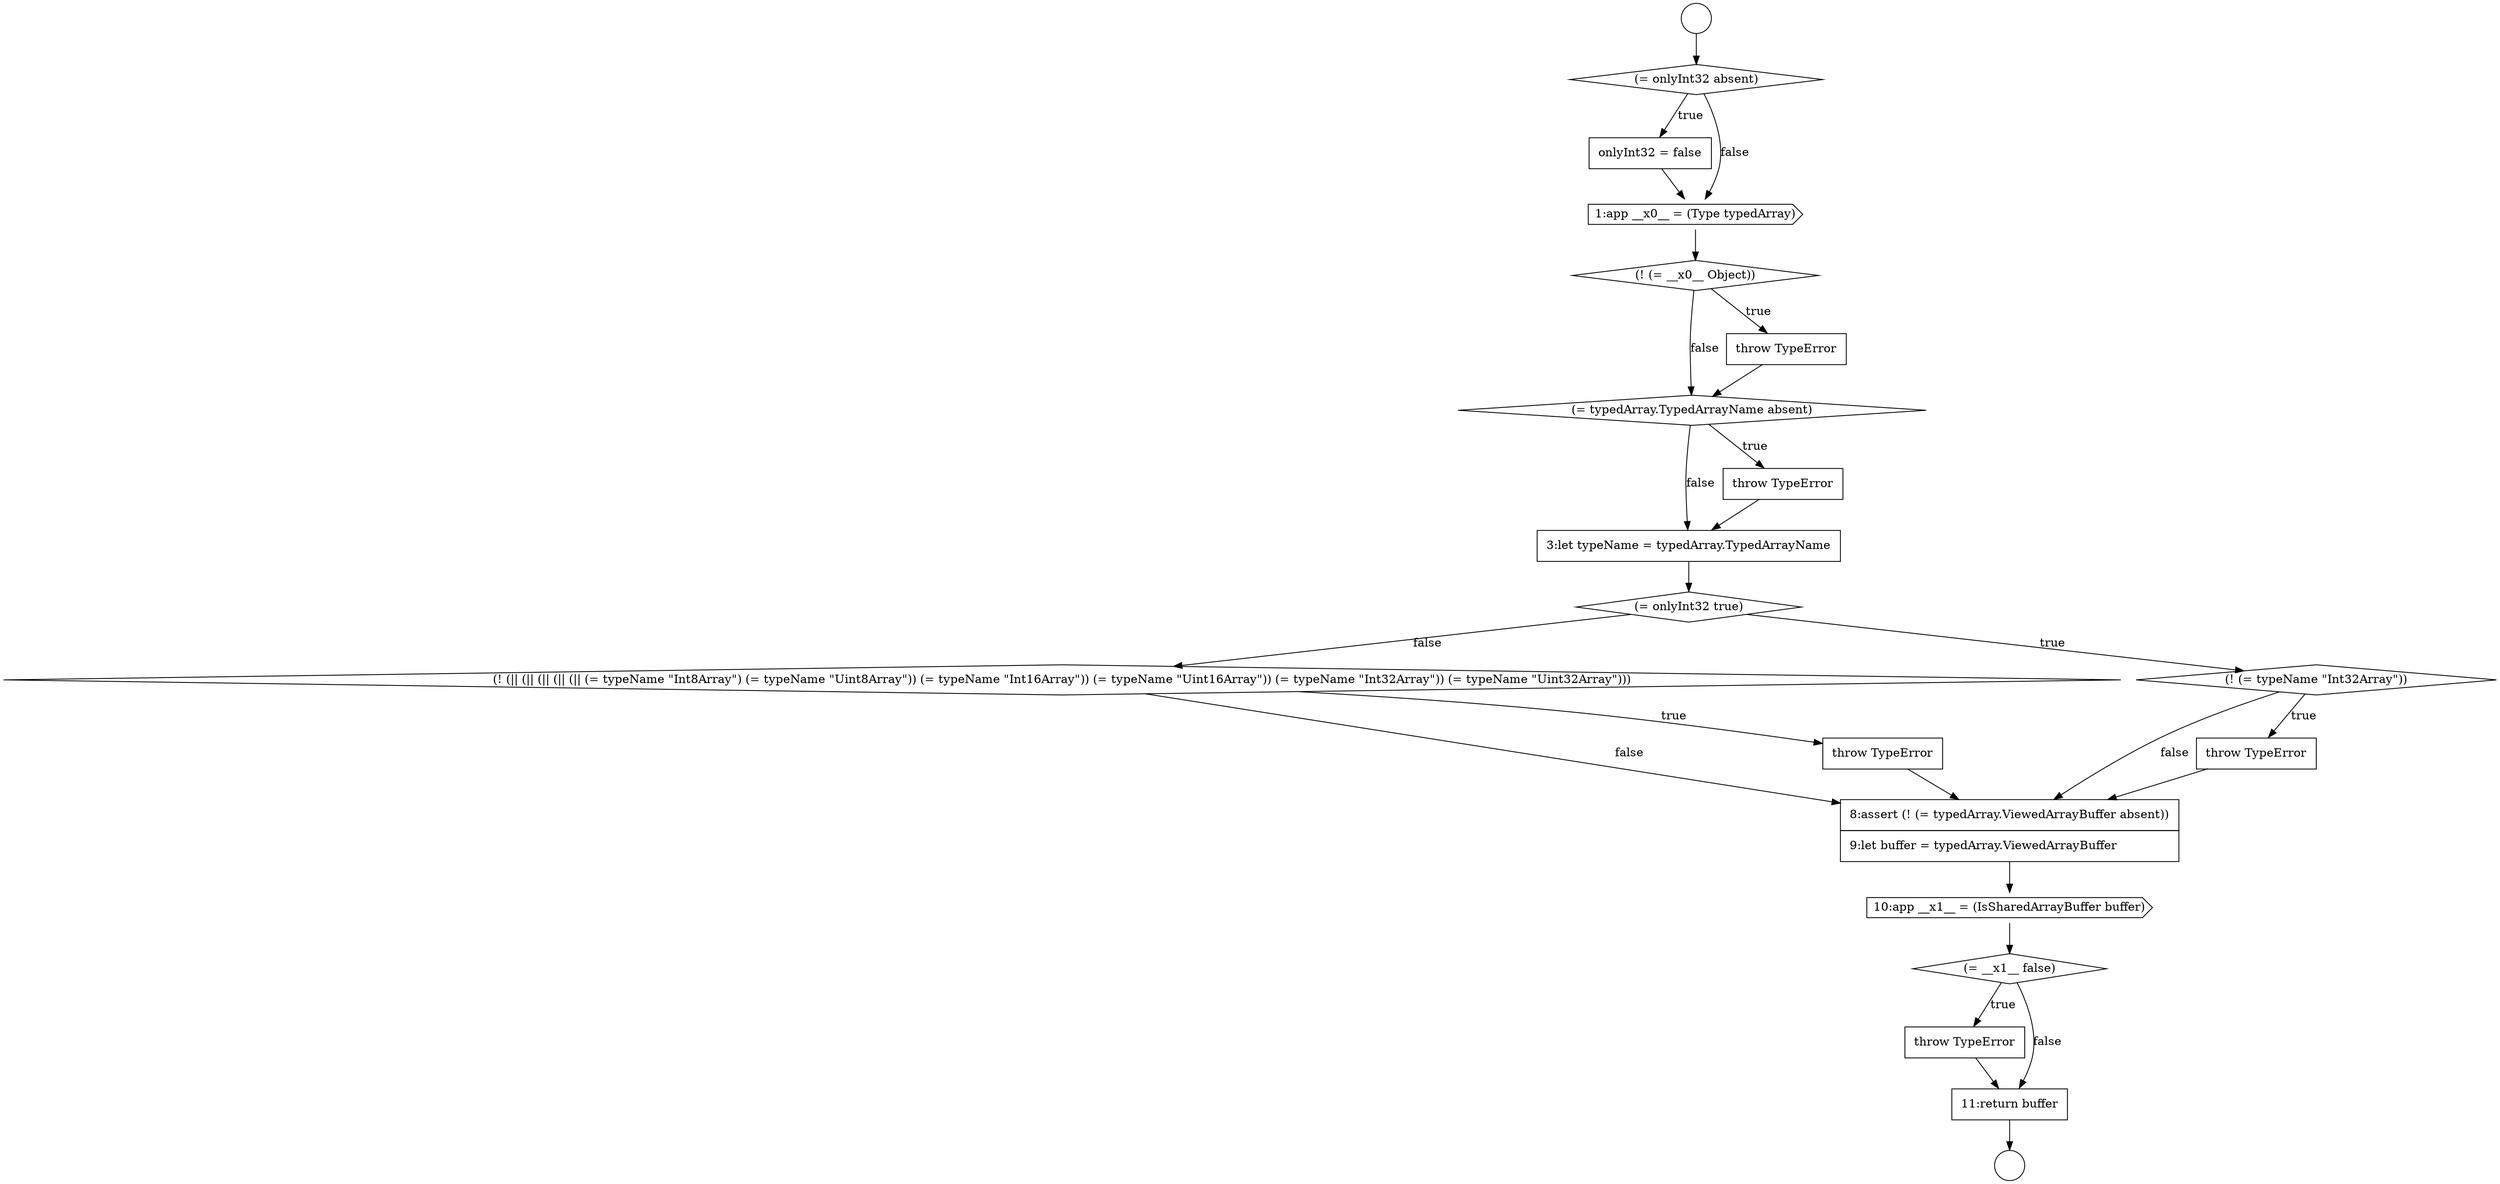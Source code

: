 digraph {
  node16662 [shape=diamond, label=<<font color="black">(= typedArray.TypedArrayName absent)</font>> color="black" fillcolor="white" style=filled]
  node16658 [shape=none, margin=0, label=<<font color="black">
    <table border="0" cellborder="1" cellspacing="0" cellpadding="10">
      <tr><td align="left">onlyInt32 = false</td></tr>
    </table>
  </font>> color="black" fillcolor="white" style=filled]
  node16668 [shape=diamond, label=<<font color="black">(! (|| (|| (|| (|| (|| (= typeName &quot;Int8Array&quot;) (= typeName &quot;Uint8Array&quot;)) (= typeName &quot;Int16Array&quot;)) (= typeName &quot;Uint16Array&quot;)) (= typeName &quot;Int32Array&quot;)) (= typeName &quot;Uint32Array&quot;)))</font>> color="black" fillcolor="white" style=filled]
  node16665 [shape=diamond, label=<<font color="black">(= onlyInt32 true)</font>> color="black" fillcolor="white" style=filled]
  node16661 [shape=none, margin=0, label=<<font color="black">
    <table border="0" cellborder="1" cellspacing="0" cellpadding="10">
      <tr><td align="left">throw TypeError</td></tr>
    </table>
  </font>> color="black" fillcolor="white" style=filled]
  node16673 [shape=none, margin=0, label=<<font color="black">
    <table border="0" cellborder="1" cellspacing="0" cellpadding="10">
      <tr><td align="left">throw TypeError</td></tr>
    </table>
  </font>> color="black" fillcolor="white" style=filled]
  node16664 [shape=none, margin=0, label=<<font color="black">
    <table border="0" cellborder="1" cellspacing="0" cellpadding="10">
      <tr><td align="left">3:let typeName = typedArray.TypedArrayName</td></tr>
    </table>
  </font>> color="black" fillcolor="white" style=filled]
  node16670 [shape=none, margin=0, label=<<font color="black">
    <table border="0" cellborder="1" cellspacing="0" cellpadding="10">
      <tr><td align="left">8:assert (! (= typedArray.ViewedArrayBuffer absent))</td></tr>
      <tr><td align="left">9:let buffer = typedArray.ViewedArrayBuffer</td></tr>
    </table>
  </font>> color="black" fillcolor="white" style=filled]
  node16674 [shape=none, margin=0, label=<<font color="black">
    <table border="0" cellborder="1" cellspacing="0" cellpadding="10">
      <tr><td align="left">11:return buffer</td></tr>
    </table>
  </font>> color="black" fillcolor="white" style=filled]
  node16660 [shape=diamond, label=<<font color="black">(! (= __x0__ Object))</font>> color="black" fillcolor="white" style=filled]
  node16663 [shape=none, margin=0, label=<<font color="black">
    <table border="0" cellborder="1" cellspacing="0" cellpadding="10">
      <tr><td align="left">throw TypeError</td></tr>
    </table>
  </font>> color="black" fillcolor="white" style=filled]
  node16667 [shape=none, margin=0, label=<<font color="black">
    <table border="0" cellborder="1" cellspacing="0" cellpadding="10">
      <tr><td align="left">throw TypeError</td></tr>
    </table>
  </font>> color="black" fillcolor="white" style=filled]
  node16671 [shape=cds, label=<<font color="black">10:app __x1__ = (IsSharedArrayBuffer buffer)</font>> color="black" fillcolor="white" style=filled]
  node16659 [shape=cds, label=<<font color="black">1:app __x0__ = (Type typedArray)</font>> color="black" fillcolor="white" style=filled]
  node16672 [shape=diamond, label=<<font color="black">(= __x1__ false)</font>> color="black" fillcolor="white" style=filled]
  node16655 [shape=circle label=" " color="black" fillcolor="white" style=filled]
  node16657 [shape=diamond, label=<<font color="black">(= onlyInt32 absent)</font>> color="black" fillcolor="white" style=filled]
  node16656 [shape=circle label=" " color="black" fillcolor="white" style=filled]
  node16666 [shape=diamond, label=<<font color="black">(! (= typeName &quot;Int32Array&quot;))</font>> color="black" fillcolor="white" style=filled]
  node16669 [shape=none, margin=0, label=<<font color="black">
    <table border="0" cellborder="1" cellspacing="0" cellpadding="10">
      <tr><td align="left">throw TypeError</td></tr>
    </table>
  </font>> color="black" fillcolor="white" style=filled]
  node16672 -> node16673 [label=<<font color="black">true</font>> color="black"]
  node16672 -> node16674 [label=<<font color="black">false</font>> color="black"]
  node16665 -> node16666 [label=<<font color="black">true</font>> color="black"]
  node16665 -> node16668 [label=<<font color="black">false</font>> color="black"]
  node16661 -> node16662 [ color="black"]
  node16659 -> node16660 [ color="black"]
  node16667 -> node16670 [ color="black"]
  node16658 -> node16659 [ color="black"]
  node16663 -> node16664 [ color="black"]
  node16657 -> node16658 [label=<<font color="black">true</font>> color="black"]
  node16657 -> node16659 [label=<<font color="black">false</font>> color="black"]
  node16669 -> node16670 [ color="black"]
  node16673 -> node16674 [ color="black"]
  node16670 -> node16671 [ color="black"]
  node16668 -> node16669 [label=<<font color="black">true</font>> color="black"]
  node16668 -> node16670 [label=<<font color="black">false</font>> color="black"]
  node16664 -> node16665 [ color="black"]
  node16655 -> node16657 [ color="black"]
  node16662 -> node16663 [label=<<font color="black">true</font>> color="black"]
  node16662 -> node16664 [label=<<font color="black">false</font>> color="black"]
  node16660 -> node16661 [label=<<font color="black">true</font>> color="black"]
  node16660 -> node16662 [label=<<font color="black">false</font>> color="black"]
  node16674 -> node16656 [ color="black"]
  node16671 -> node16672 [ color="black"]
  node16666 -> node16667 [label=<<font color="black">true</font>> color="black"]
  node16666 -> node16670 [label=<<font color="black">false</font>> color="black"]
}
